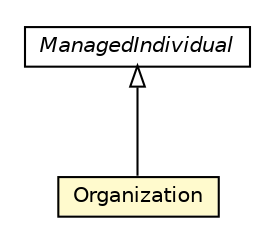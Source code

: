 #!/usr/local/bin/dot
#
# Class diagram 
# Generated by UMLGraph version R5_6-24-gf6e263 (http://www.umlgraph.org/)
#

digraph G {
	edge [fontname="Helvetica",fontsize=10,labelfontname="Helvetica",labelfontsize=10];
	node [fontname="Helvetica",fontsize=10,shape=plaintext];
	nodesep=0.25;
	ranksep=0.5;
	// org.universAAL.ontology.vcard.Organization
	c266676 [label=<<table title="org.universAAL.ontology.vcard.Organization" border="0" cellborder="1" cellspacing="0" cellpadding="2" port="p" bgcolor="lemonChiffon" href="./Organization.html">
		<tr><td><table border="0" cellspacing="0" cellpadding="1">
<tr><td align="center" balign="center"> Organization </td></tr>
		</table></td></tr>
		</table>>, URL="./Organization.html", fontname="Helvetica", fontcolor="black", fontsize=10.0];
	//org.universAAL.ontology.vcard.Organization extends org.universAAL.middleware.owl.ManagedIndividual
	c266915:p -> c266676:p [dir=back,arrowtail=empty];
	// org.universAAL.middleware.owl.ManagedIndividual
	c266915 [label=<<table title="org.universAAL.middleware.owl.ManagedIndividual" border="0" cellborder="1" cellspacing="0" cellpadding="2" port="p" href="http://java.sun.com/j2se/1.4.2/docs/api/org/universAAL/middleware/owl/ManagedIndividual.html">
		<tr><td><table border="0" cellspacing="0" cellpadding="1">
<tr><td align="center" balign="center"><font face="Helvetica-Oblique"> ManagedIndividual </font></td></tr>
		</table></td></tr>
		</table>>, URL="http://java.sun.com/j2se/1.4.2/docs/api/org/universAAL/middleware/owl/ManagedIndividual.html", fontname="Helvetica", fontcolor="black", fontsize=10.0];
}


